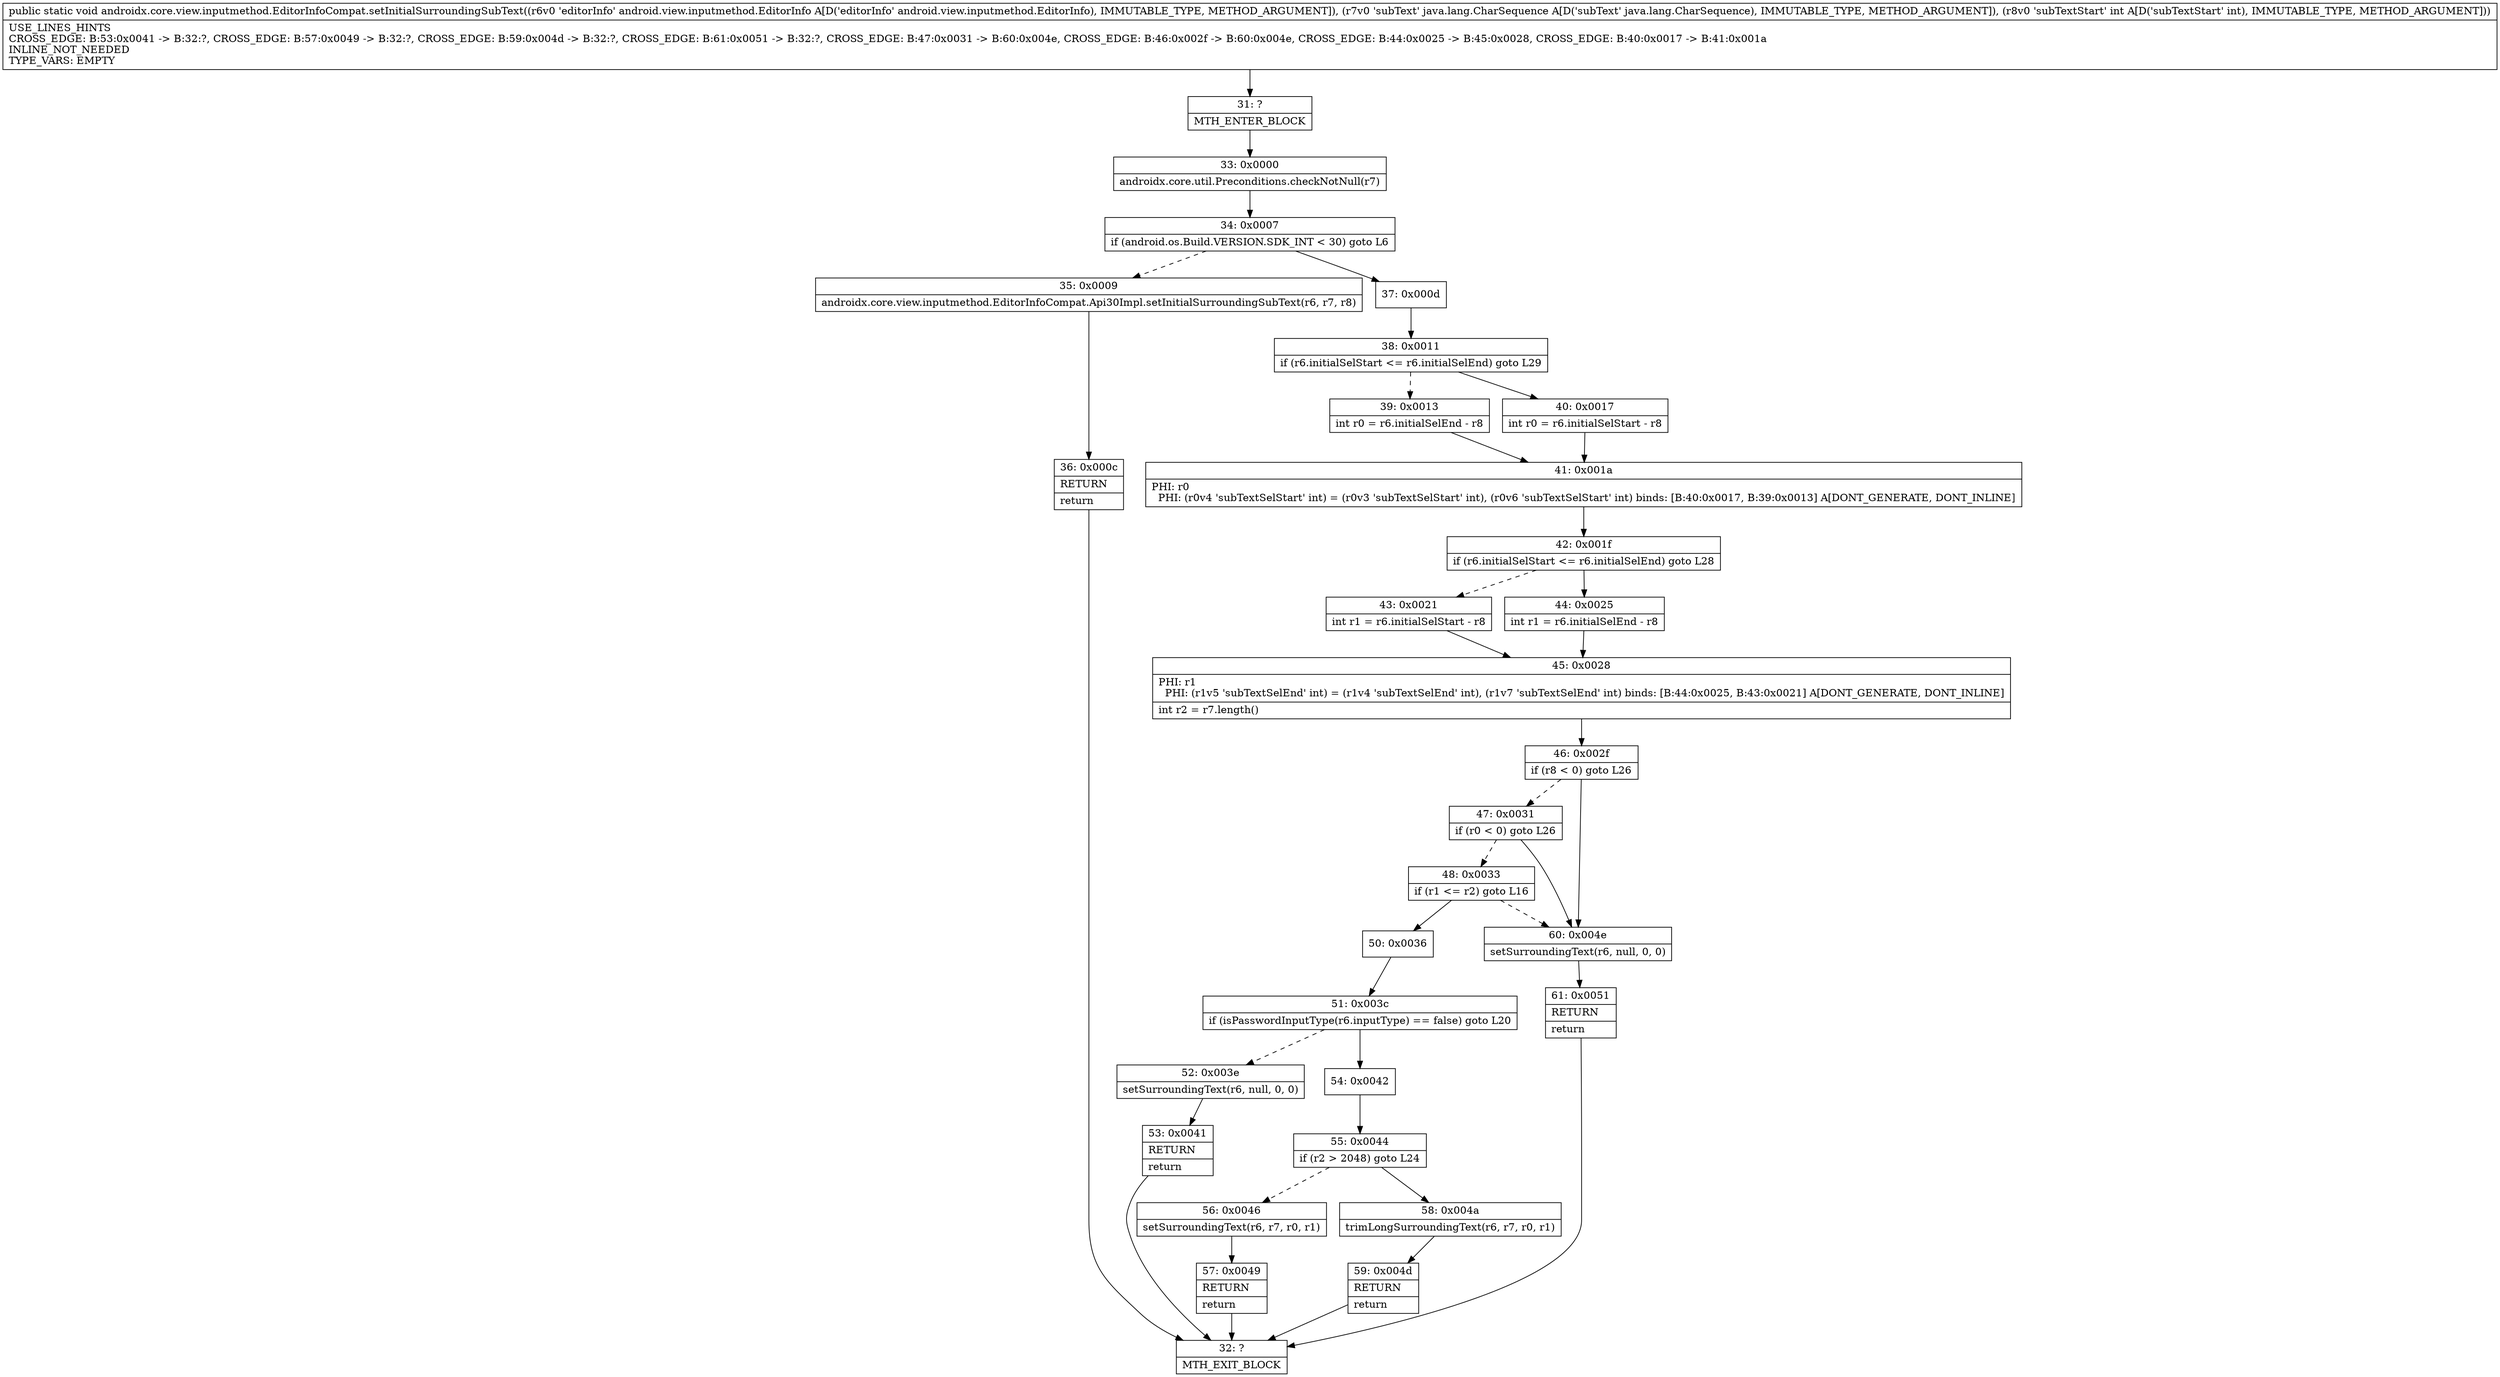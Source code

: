 digraph "CFG forandroidx.core.view.inputmethod.EditorInfoCompat.setInitialSurroundingSubText(Landroid\/view\/inputmethod\/EditorInfo;Ljava\/lang\/CharSequence;I)V" {
Node_31 [shape=record,label="{31\:\ ?|MTH_ENTER_BLOCK\l}"];
Node_33 [shape=record,label="{33\:\ 0x0000|androidx.core.util.Preconditions.checkNotNull(r7)\l}"];
Node_34 [shape=record,label="{34\:\ 0x0007|if (android.os.Build.VERSION.SDK_INT \< 30) goto L6\l}"];
Node_35 [shape=record,label="{35\:\ 0x0009|androidx.core.view.inputmethod.EditorInfoCompat.Api30Impl.setInitialSurroundingSubText(r6, r7, r8)\l}"];
Node_36 [shape=record,label="{36\:\ 0x000c|RETURN\l|return\l}"];
Node_32 [shape=record,label="{32\:\ ?|MTH_EXIT_BLOCK\l}"];
Node_37 [shape=record,label="{37\:\ 0x000d}"];
Node_38 [shape=record,label="{38\:\ 0x0011|if (r6.initialSelStart \<= r6.initialSelEnd) goto L29\l}"];
Node_39 [shape=record,label="{39\:\ 0x0013|int r0 = r6.initialSelEnd \- r8\l}"];
Node_41 [shape=record,label="{41\:\ 0x001a|PHI: r0 \l  PHI: (r0v4 'subTextSelStart' int) = (r0v3 'subTextSelStart' int), (r0v6 'subTextSelStart' int) binds: [B:40:0x0017, B:39:0x0013] A[DONT_GENERATE, DONT_INLINE]\l}"];
Node_42 [shape=record,label="{42\:\ 0x001f|if (r6.initialSelStart \<= r6.initialSelEnd) goto L28\l}"];
Node_43 [shape=record,label="{43\:\ 0x0021|int r1 = r6.initialSelStart \- r8\l}"];
Node_45 [shape=record,label="{45\:\ 0x0028|PHI: r1 \l  PHI: (r1v5 'subTextSelEnd' int) = (r1v4 'subTextSelEnd' int), (r1v7 'subTextSelEnd' int) binds: [B:44:0x0025, B:43:0x0021] A[DONT_GENERATE, DONT_INLINE]\l|int r2 = r7.length()\l}"];
Node_46 [shape=record,label="{46\:\ 0x002f|if (r8 \< 0) goto L26\l}"];
Node_47 [shape=record,label="{47\:\ 0x0031|if (r0 \< 0) goto L26\l}"];
Node_48 [shape=record,label="{48\:\ 0x0033|if (r1 \<= r2) goto L16\l}"];
Node_50 [shape=record,label="{50\:\ 0x0036}"];
Node_51 [shape=record,label="{51\:\ 0x003c|if (isPasswordInputType(r6.inputType) == false) goto L20\l}"];
Node_52 [shape=record,label="{52\:\ 0x003e|setSurroundingText(r6, null, 0, 0)\l}"];
Node_53 [shape=record,label="{53\:\ 0x0041|RETURN\l|return\l}"];
Node_54 [shape=record,label="{54\:\ 0x0042}"];
Node_55 [shape=record,label="{55\:\ 0x0044|if (r2 \> 2048) goto L24\l}"];
Node_56 [shape=record,label="{56\:\ 0x0046|setSurroundingText(r6, r7, r0, r1)\l}"];
Node_57 [shape=record,label="{57\:\ 0x0049|RETURN\l|return\l}"];
Node_58 [shape=record,label="{58\:\ 0x004a|trimLongSurroundingText(r6, r7, r0, r1)\l}"];
Node_59 [shape=record,label="{59\:\ 0x004d|RETURN\l|return\l}"];
Node_60 [shape=record,label="{60\:\ 0x004e|setSurroundingText(r6, null, 0, 0)\l}"];
Node_61 [shape=record,label="{61\:\ 0x0051|RETURN\l|return\l}"];
Node_44 [shape=record,label="{44\:\ 0x0025|int r1 = r6.initialSelEnd \- r8\l}"];
Node_40 [shape=record,label="{40\:\ 0x0017|int r0 = r6.initialSelStart \- r8\l}"];
MethodNode[shape=record,label="{public static void androidx.core.view.inputmethod.EditorInfoCompat.setInitialSurroundingSubText((r6v0 'editorInfo' android.view.inputmethod.EditorInfo A[D('editorInfo' android.view.inputmethod.EditorInfo), IMMUTABLE_TYPE, METHOD_ARGUMENT]), (r7v0 'subText' java.lang.CharSequence A[D('subText' java.lang.CharSequence), IMMUTABLE_TYPE, METHOD_ARGUMENT]), (r8v0 'subTextStart' int A[D('subTextStart' int), IMMUTABLE_TYPE, METHOD_ARGUMENT]))  | USE_LINES_HINTS\lCROSS_EDGE: B:53:0x0041 \-\> B:32:?, CROSS_EDGE: B:57:0x0049 \-\> B:32:?, CROSS_EDGE: B:59:0x004d \-\> B:32:?, CROSS_EDGE: B:61:0x0051 \-\> B:32:?, CROSS_EDGE: B:47:0x0031 \-\> B:60:0x004e, CROSS_EDGE: B:46:0x002f \-\> B:60:0x004e, CROSS_EDGE: B:44:0x0025 \-\> B:45:0x0028, CROSS_EDGE: B:40:0x0017 \-\> B:41:0x001a\lINLINE_NOT_NEEDED\lTYPE_VARS: EMPTY\l}"];
MethodNode -> Node_31;Node_31 -> Node_33;
Node_33 -> Node_34;
Node_34 -> Node_35[style=dashed];
Node_34 -> Node_37;
Node_35 -> Node_36;
Node_36 -> Node_32;
Node_37 -> Node_38;
Node_38 -> Node_39[style=dashed];
Node_38 -> Node_40;
Node_39 -> Node_41;
Node_41 -> Node_42;
Node_42 -> Node_43[style=dashed];
Node_42 -> Node_44;
Node_43 -> Node_45;
Node_45 -> Node_46;
Node_46 -> Node_47[style=dashed];
Node_46 -> Node_60;
Node_47 -> Node_48[style=dashed];
Node_47 -> Node_60;
Node_48 -> Node_50;
Node_48 -> Node_60[style=dashed];
Node_50 -> Node_51;
Node_51 -> Node_52[style=dashed];
Node_51 -> Node_54;
Node_52 -> Node_53;
Node_53 -> Node_32;
Node_54 -> Node_55;
Node_55 -> Node_56[style=dashed];
Node_55 -> Node_58;
Node_56 -> Node_57;
Node_57 -> Node_32;
Node_58 -> Node_59;
Node_59 -> Node_32;
Node_60 -> Node_61;
Node_61 -> Node_32;
Node_44 -> Node_45;
Node_40 -> Node_41;
}

